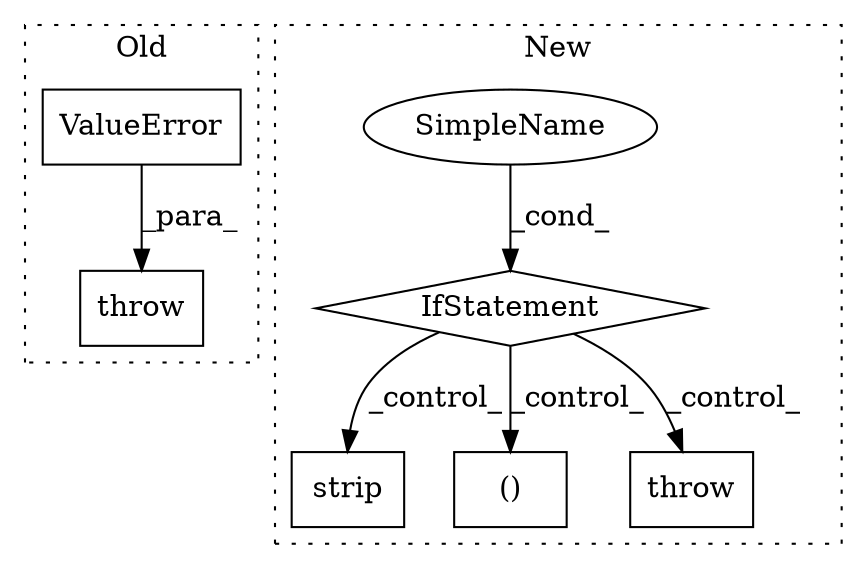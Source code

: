 digraph G {
subgraph cluster0 {
1 [label="ValueError" a="32" s="34831,34888" l="11,1" shape="box"];
3 [label="throw" a="53" s="34825" l="6" shape="box"];
label = "Old";
style="dotted";
}
subgraph cluster1 {
2 [label="strip" a="32" s="35434" l="7" shape="box"];
4 [label="IfStatement" a="25" s="34949,34969" l="4,2" shape="diamond"];
5 [label="SimpleName" a="42" s="" l="" shape="ellipse"];
6 [label="()" a="106" s="35112" l="23" shape="box"];
7 [label="throw" a="53" s="34985" l="6" shape="box"];
label = "New";
style="dotted";
}
1 -> 3 [label="_para_"];
4 -> 6 [label="_control_"];
4 -> 7 [label="_control_"];
4 -> 2 [label="_control_"];
5 -> 4 [label="_cond_"];
}